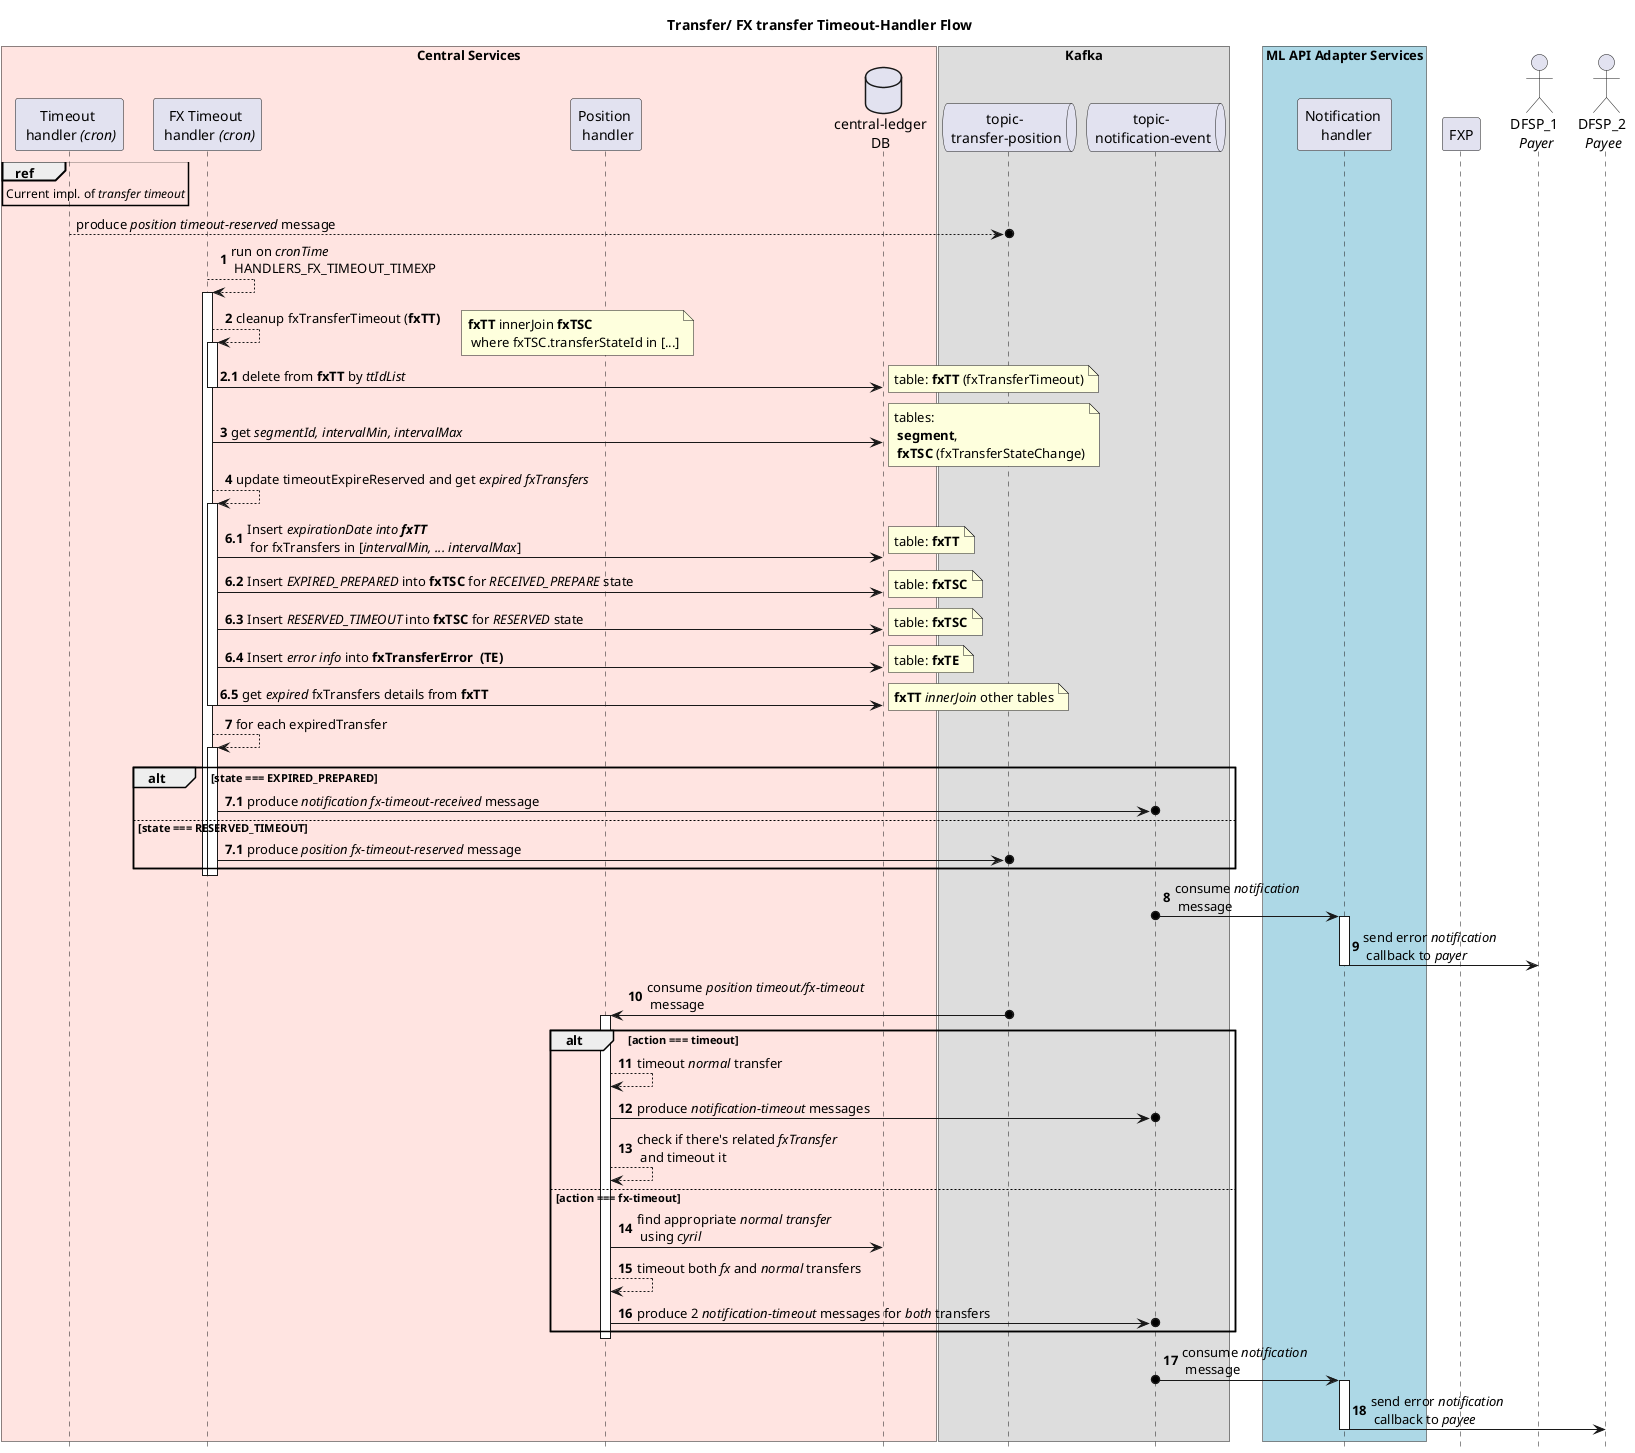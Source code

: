 @startuml
title Transfer/ FX transfer Timeout-Handler Flow

autonumber
hide footbox
skinparam ParticipantPadding 10

box "Central Services" #MistyRose
participant "Timeout \n handler <i>(cron)</i>"      as toh
participant "FX Timeout \n handler <i>(cron)</i>"   as fxToh
participant "Position \n handler"                   as ph
database    "central-ledger\nDB"                    as clDb
end box
box Kafka
queue       "topic-\n transfer-position"            as topicTP
queue       "topic-\n notification-event"           as topicNE
end box
box "ML API Adapter Services" #LightBlue
participant "Notification \n handler"               as nh
end box
participant "FXP"                                   as fxp
actor       "DFSP_1 \n<i>Payer</i>"                 as payer
actor       "DFSP_2 \n<i>Payee</i>"                 as payee

ref over toh : Current impl. of <i>transfer timeout</i>
autonumber stop
toh -->o topicTP : produce <i>position timeout-reserved</i> message

autonumber 1
fxToh --> fxToh : run on <i>cronTime</i>\n HANDLERS_FX_TIMEOUT_TIMEXP
activate fxToh
fxToh --> fxToh : cleanup fxTransferTimeout (<b>fxTT<b>)
note right : <b>fxTT</b> innerJoin <b>fxTSC</b>\n where fxTSC.transferStateId in [...]
activate fxToh
autonumber 2.1
fxToh -> clDb : delete from <b>fxTT</b> by <i>ttIdList</i>
note right :  table: <b>fxTT</b> (fxTransferTimeout)
deactivate fxToh

autonumber 3
fxToh -> clDb : get <i>segmentId, intervalMin, intervalMax</i>
note right : tables:\n <b>segment</b>,\n <b>fxTSC</b> (fxTransferStateChange)

fxToh --> fxToh : update timeoutExpireReserved and get <i>expired fxTransfers</i>
activate fxToh
autonumber 6.1
fxToh -> clDb : Insert <i>expirationDate<i> into <b>fxTT</b>\n for fxTransfers in [<i>intervalMin, ... intervalMax</i>]
note right : table: <b>fxTT</b>
fxToh -> clDb : Insert <i>EXPIRED_PREPARED</i> into <b>fxTSC</b> for <i>RECEIVED_PREPARE</i> state
note right : table: <b>fxTSC</b>
fxToh -> clDb : Insert <i>RESERVED_TIMEOUT</i> into <b>fxTSC</b> for <i>RESERVED</i> state
note right : table: <b>fxTSC</b>
fxToh -> clDb : Insert <i>error info</i> into <b>fxTransferError  (TE)</b>
note right : table: <b>fxTE</b>
fxToh -> clDb : get <i>expired</i> fxTransfers details from <b>fxTT</b>
note right : <b>fxTT</b> <i>innerJoin</i> other tables
deactivate fxToh

autonumber 7
fxToh --> fxToh : for each expiredTransfer
activate fxToh
alt state === EXPIRED_PREPARED
autonumber 7.1
fxToh ->o topicNE : produce <i>notification fx-timeout-received</i> message
else state === RESERVED_TIMEOUT
autonumber 7.1
fxToh ->o topicTP : produce <i>position fx-timeout-reserved</i> message
end
deactivate fxToh
deactivate fxToh

autonumber 8
topicNE o-> nh : consume <i>notification</i>\n message
activate nh
nh -> payer : send error <i>notification</i>\n callback to <i>payer</i>
deactivate nh

topicTP o-> ph : consume <i>position timeout/fx-timeout</i>\n message
activate ph
alt action === timeout
ph --> ph : timeout <i>normal</i> transfer
ph ->o topicNE : produce <i>notification-timeout</i> messages
ph --> ph : check if there's related <i>fxTransfer</i> \n and timeout it
else action === fx-timeout
ph -> clDb : find appropriate <i>normal transfer</i> \n using <i>cyril</i>
ph --> ph: timeout both <i>fx</i> and <i>normal</i> transfers
ph ->o topicNE : produce 2 <i>notification-timeout</i> messages for <i>both</i> transfers
end
deactivate ph

topicNE o-> nh : consume <i>notification</i>\n message
activate nh
nh -> payee : send error <i>notification</i>\n callback to <i>payee</i>
deactivate nh

@enduml
